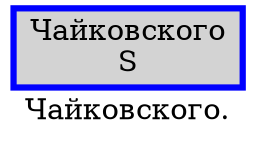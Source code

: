 digraph SENTENCE_1284 {
	graph [label="Чайковского."]
	node [style=filled]
		0 [label="Чайковского
S" color=blue fillcolor=lightgray penwidth=3 shape=box]
}